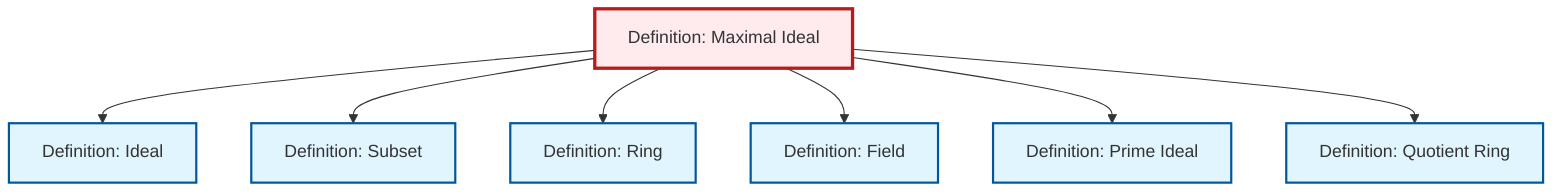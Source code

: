 graph TD
    classDef definition fill:#e1f5fe,stroke:#01579b,stroke-width:2px
    classDef theorem fill:#f3e5f5,stroke:#4a148c,stroke-width:2px
    classDef axiom fill:#fff3e0,stroke:#e65100,stroke-width:2px
    classDef example fill:#e8f5e9,stroke:#1b5e20,stroke-width:2px
    classDef current fill:#ffebee,stroke:#b71c1c,stroke-width:3px
    def-quotient-ring["Definition: Quotient Ring"]:::definition
    def-field["Definition: Field"]:::definition
    def-maximal-ideal["Definition: Maximal Ideal"]:::definition
    def-subset["Definition: Subset"]:::definition
    def-prime-ideal["Definition: Prime Ideal"]:::definition
    def-ring["Definition: Ring"]:::definition
    def-ideal["Definition: Ideal"]:::definition
    def-maximal-ideal --> def-ideal
    def-maximal-ideal --> def-subset
    def-maximal-ideal --> def-ring
    def-maximal-ideal --> def-field
    def-maximal-ideal --> def-prime-ideal
    def-maximal-ideal --> def-quotient-ring
    class def-maximal-ideal current